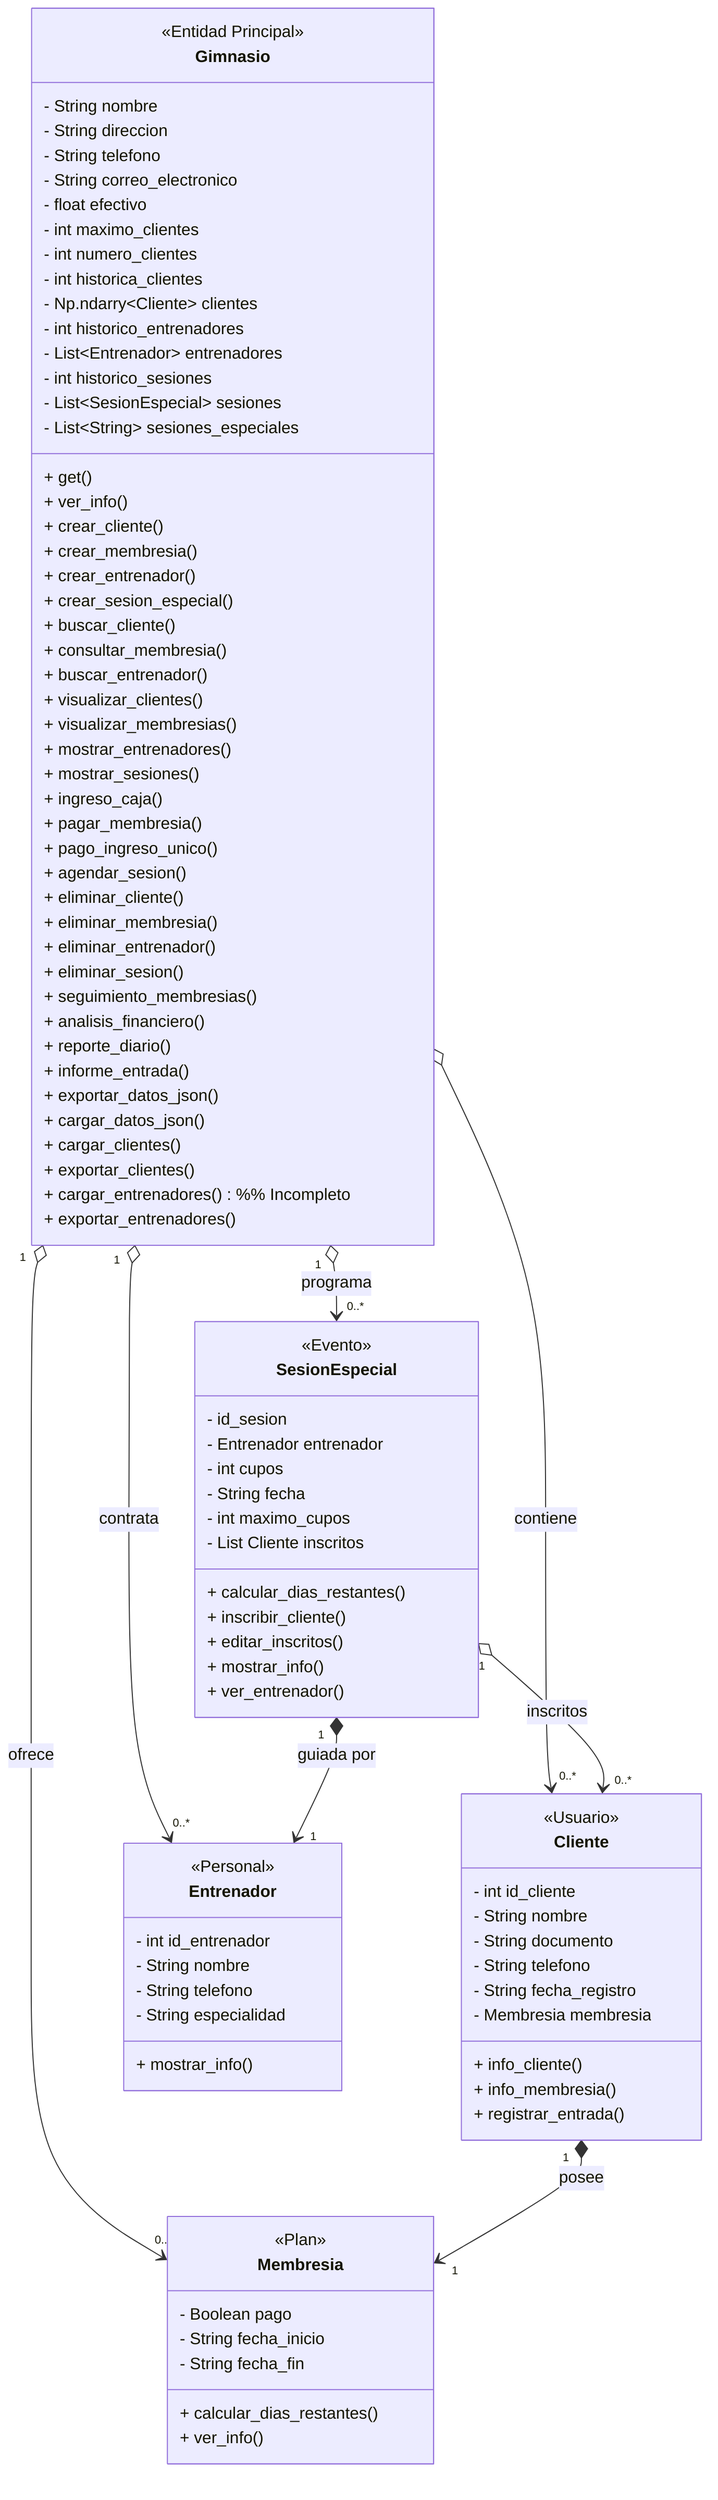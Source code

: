 classDiagram

%% =========================
%% SUBGRUPO: GIMNASIO Y SU ECOSISTEMA
%% =========================

class Gimnasio {
  <<Entidad Principal>>
  - String nombre
  - String direccion
  - String telefono
  - String correo_electronico

  - float efectivo

  - int maximo_clientes
  - int numero_clientes
  - int historica_clientes
  - Np.ndarry~Cliente~ clientes
  - int historico_entrenadores
  - List~Entrenador~ entrenadores
  - int historico_sesiones
  - List~SesionEspecial~ sesiones
  - List~String~ sesiones_especiales
  
  + get()
  + ver_info()

  %% Metodos de Creacion
  + crear_cliente()
  + crear_membresia()
  + crear_entrenador()
  + crear_sesion_especial()

  %% Metodos de Consulta (Busqueda y Visualizacion)
  + buscar_cliente()
  + consultar_membresia()
  + buscar_entrenador()
  + visualizar_clientes()
  + visualizar_membresias()
  + mostrar_entrenadores()
  + mostrar_sesiones()

  %% Metdosos de Actualizacion (Modificacion)
  + ingreso_caja()
  + pagar_membresia()
  + pago_ingreso_unico()
  + agendar_sesion()

  %% Metodos de Eliminacion
  + eliminar_cliente()
  + eliminar_membresia()
  + eliminar_entrenador()
  + eliminar_sesion()

  %% Metodos de Analisis y Reportes
  + seguimiento_membresias()
  + analisis_financiero()
  + reporte_diario()
  + informe_entrada()

  %% Metodos de Datos (Exportacion e Importacion)

  + exportar_datos_json()
  + cargar_datos_json()
  + cargar_clientes()
  + exportar_clientes()
  + cargar_entrenadores() %% Incompleto
  + exportar_entrenadores()
}

%% =========================
%% SUBGRUPO: CLIENTES Y MEMBRESÍAS
%% =========================

class Cliente {
  <<Usuario>>
  - int id_cliente
  - String nombre
  - String documento
  - String telefono
  - String fecha_registro

  - Membresia membresia 
  
  %% +pago_ingreso_unico()
  %% +pagar_membresia()
  %% +solicitar_sesion()

  + info_cliente()
  + info_membresia()
  + registrar_entrada()
}

class Membresia {
  <<Plan>>
  - Boolean pago
  - String fecha_inicio
  - String fecha_fin
  
  + calcular_dias_restantes()
  + ver_info()
}

%% =========================
%% SUBGRUPO: ENTRENADORES Y SESIONES
%% =========================

class Entrenador {
  <<Personal>>
  - int id_entrenador
  - String nombre
  - String telefono
  - String especialidad

  + mostrar_info()
}

class SesionEspecial {
  <<Evento>>
  - id_sesion
  - Entrenador entrenador 
  - int cupos
  - String fecha
  - int maximo_cupos
  - List Cliente inscritos
  
  + calcular_dias_restantes()
  + inscribir_cliente()
  + editar_inscritos()
  + mostrar_info()
  + ver_entrenador()
}

%% =========================
%% RELACIONES PRINCIPALES
%% =========================

Gimnasio "1" o--> "0..*" Cliente : contiene
Gimnasio "1" o--> "0..*" Membresia : ofrece
Gimnasio "1" o--> "0..*" Entrenador : contrata
Gimnasio "1" o--> "0..*" SesionEspecial : programa
Cliente "1" *--> "1" Membresia : posee
SesionEspecial "1" o--> "0..*" Cliente : inscritos
SesionEspecial "1" *--> "1" Entrenador : guiada por